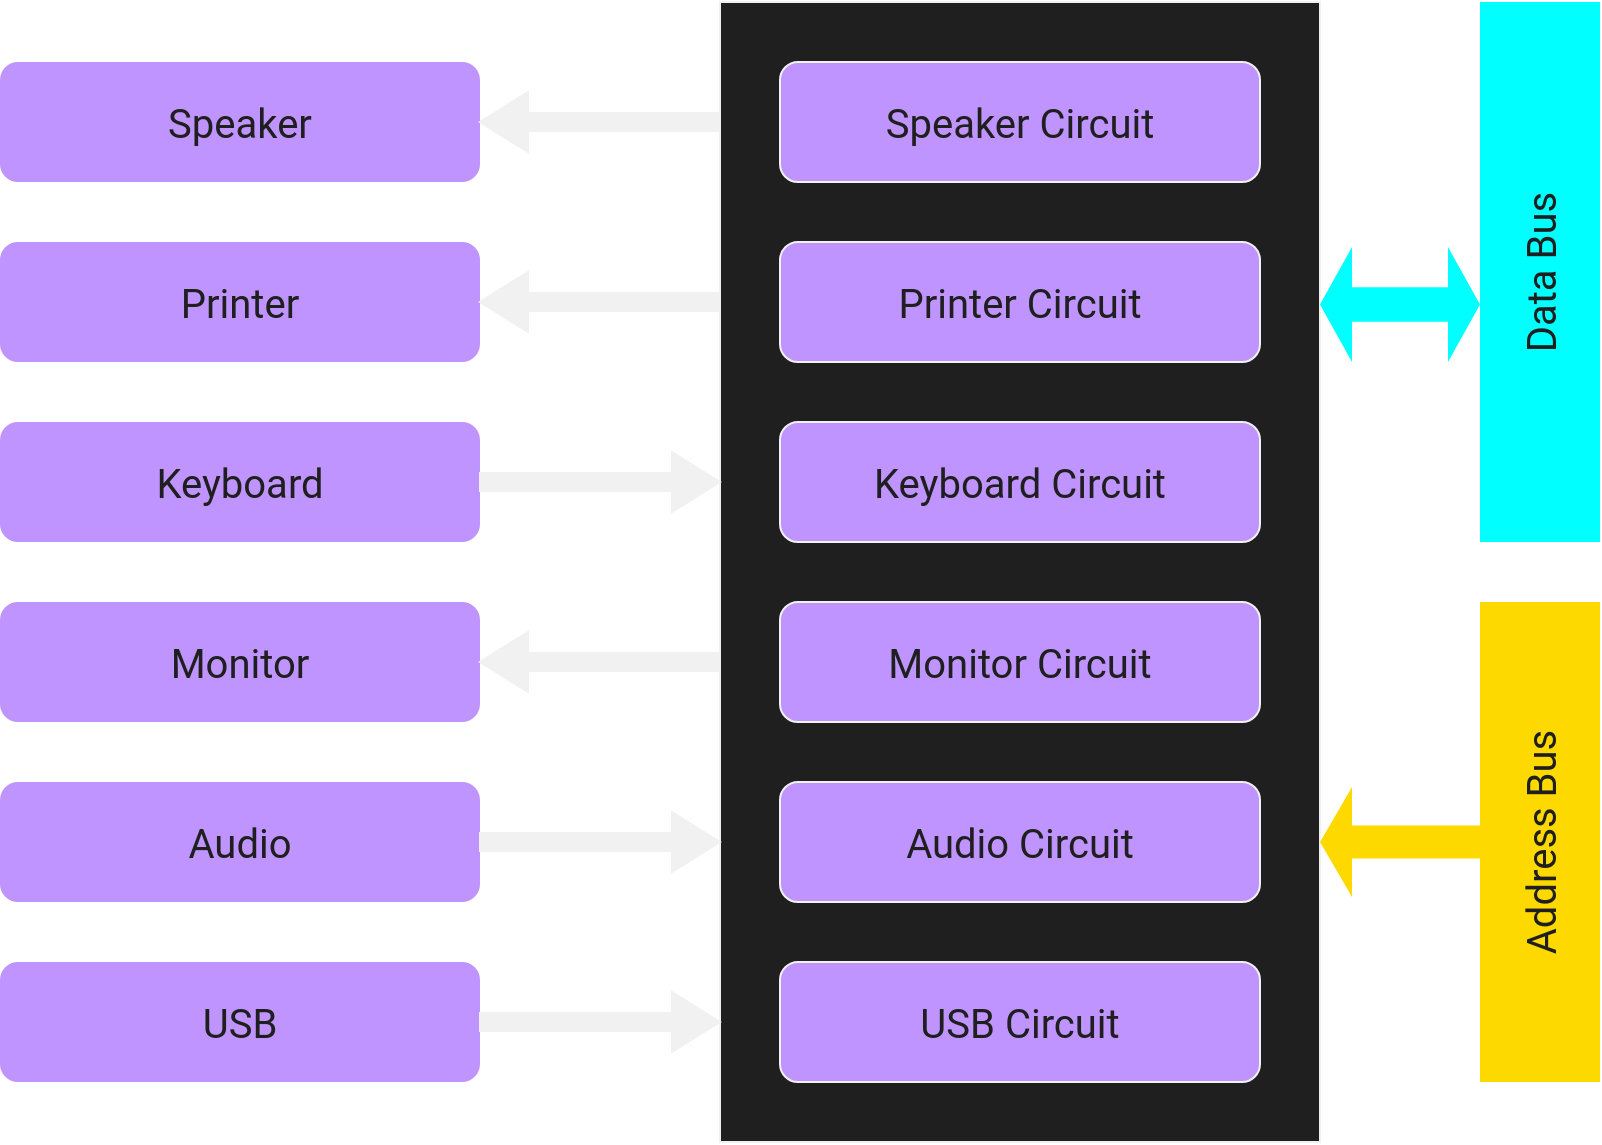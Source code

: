 <mxfile>
    <diagram id="1wHO9LG61qxGjXbxwzcN" name="Page-1">
        <mxGraphModel dx="196" dy="745" grid="1" gridSize="10" guides="1" tooltips="1" connect="1" arrows="1" fold="1" page="1" pageScale="1" pageWidth="827" pageHeight="1169" math="0" shadow="0">
            <root>
                <mxCell id="0"/>
                <mxCell id="1" parent="0"/>
                <mxCell id="45" value="" style="rounded=0;whiteSpace=wrap;html=1;fillColor=#1F1F1F;strokeColor=#F1F1F1;fontFamily=Roboto;fontSource=https%3A%2F%2Ffonts.googleapis.com%2Fcss%3Ffamily%3DRoboto;fontColor=#F1F1F1;fontSize=20;" vertex="1" parent="1">
                    <mxGeometry x="1280" y="390" width="300" height="570" as="geometry"/>
                </mxCell>
                <mxCell id="46" value="Speaker Circuit" style="rounded=1;whiteSpace=wrap;html=1;strokeColor=#F1F1F1;fillColor=#BF94FF;fontFamily=Roboto;fontSource=https%3A%2F%2Ffonts.googleapis.com%2Fcss%3Ffamily%3DRoboto;fontColor=#1F1F1F;fontSize=20;" vertex="1" parent="1">
                    <mxGeometry x="1310" y="420" width="240" height="60" as="geometry"/>
                </mxCell>
                <mxCell id="47" value="Printer Circuit" style="rounded=1;whiteSpace=wrap;html=1;strokeColor=#F1F1F1;fillColor=#BF94FF;fontFamily=Roboto;fontSource=https%3A%2F%2Ffonts.googleapis.com%2Fcss%3Ffamily%3DRoboto;fontColor=#1F1F1F;fontSize=20;" vertex="1" parent="1">
                    <mxGeometry x="1310" y="510" width="240" height="60" as="geometry"/>
                </mxCell>
                <mxCell id="48" value="Keyboard Circuit" style="rounded=1;whiteSpace=wrap;html=1;strokeColor=#F1F1F1;fillColor=#BF94FF;fontFamily=Roboto;fontSource=https%3A%2F%2Ffonts.googleapis.com%2Fcss%3Ffamily%3DRoboto;fontColor=#1F1F1F;fontSize=20;" vertex="1" parent="1">
                    <mxGeometry x="1310" y="600" width="240" height="60" as="geometry"/>
                </mxCell>
                <mxCell id="49" value="Monitor Circuit" style="rounded=1;whiteSpace=wrap;html=1;strokeColor=#F1F1F1;fillColor=#BF94FF;fontFamily=Roboto;fontSource=https%3A%2F%2Ffonts.googleapis.com%2Fcss%3Ffamily%3DRoboto;fontColor=#1F1F1F;fontSize=20;" vertex="1" parent="1">
                    <mxGeometry x="1310" y="690" width="240" height="60" as="geometry"/>
                </mxCell>
                <mxCell id="50" value="Audio Circuit" style="rounded=1;whiteSpace=wrap;html=1;strokeColor=#F1F1F1;fillColor=#BF94FF;fontFamily=Roboto;fontSource=https%3A%2F%2Ffonts.googleapis.com%2Fcss%3Ffamily%3DRoboto;fontColor=#1F1F1F;fontSize=20;" vertex="1" parent="1">
                    <mxGeometry x="1310" y="780" width="240" height="60" as="geometry"/>
                </mxCell>
                <mxCell id="51" value="USB Circuit" style="rounded=1;whiteSpace=wrap;html=1;strokeColor=#F1F1F1;fillColor=#BF94FF;fontFamily=Roboto;fontSource=https%3A%2F%2Ffonts.googleapis.com%2Fcss%3Ffamily%3DRoboto;fontColor=#1F1F1F;fontSize=20;" vertex="1" parent="1">
                    <mxGeometry x="1310" y="870" width="240" height="60" as="geometry"/>
                </mxCell>
                <mxCell id="52" value="Data Bus" style="rounded=0;whiteSpace=wrap;html=1;strokeColor=none;fillColor=#00FFFF;horizontal=0;fontFamily=Roboto;fontSource=https%3A%2F%2Ffonts.googleapis.com%2Fcss%3Ffamily%3DRoboto;fontColor=#1F1F1F;fontSize=20;" vertex="1" parent="1">
                    <mxGeometry x="1660" y="390" width="60" height="270" as="geometry"/>
                </mxCell>
                <mxCell id="53" value="Address Bus" style="rounded=0;whiteSpace=wrap;html=1;strokeColor=none;fillColor=#FDD900;horizontal=0;fontFamily=Roboto;fontSource=https%3A%2F%2Ffonts.googleapis.com%2Fcss%3Ffamily%3DRoboto;fontColor=#1F1F1F;fontSize=20;" vertex="1" parent="1">
                    <mxGeometry x="1660" y="690" width="60" height="240" as="geometry"/>
                </mxCell>
                <mxCell id="55" value="Speaker" style="rounded=1;whiteSpace=wrap;html=1;strokeColor=none;fillColor=#BF94FF;fontFamily=Roboto;fontSource=https%3A%2F%2Ffonts.googleapis.com%2Fcss%3Ffamily%3DRoboto;fontColor=#1F1F1F;fontSize=20;" vertex="1" parent="1">
                    <mxGeometry x="920" y="420" width="240" height="60" as="geometry"/>
                </mxCell>
                <mxCell id="56" value="Printer" style="rounded=1;whiteSpace=wrap;html=1;strokeColor=none;fillColor=#BF94FF;fontFamily=Roboto;fontSource=https%3A%2F%2Ffonts.googleapis.com%2Fcss%3Ffamily%3DRoboto;fontColor=#1F1F1F;fontSize=20;" vertex="1" parent="1">
                    <mxGeometry x="920" y="510" width="240" height="60" as="geometry"/>
                </mxCell>
                <mxCell id="57" value="Keyboard" style="rounded=1;whiteSpace=wrap;html=1;strokeColor=none;fillColor=#BF94FF;fontFamily=Roboto;fontSource=https%3A%2F%2Ffonts.googleapis.com%2Fcss%3Ffamily%3DRoboto;fontColor=#1F1F1F;fontSize=20;" vertex="1" parent="1">
                    <mxGeometry x="920" y="600" width="240" height="60" as="geometry"/>
                </mxCell>
                <mxCell id="58" value="Monitor" style="rounded=1;whiteSpace=wrap;html=1;strokeColor=none;fillColor=#BF94FF;fontFamily=Roboto;fontSource=https%3A%2F%2Ffonts.googleapis.com%2Fcss%3Ffamily%3DRoboto;fontColor=#1F1F1F;fontSize=20;" vertex="1" parent="1">
                    <mxGeometry x="920" y="690" width="240" height="60" as="geometry"/>
                </mxCell>
                <mxCell id="59" value="Audio" style="rounded=1;whiteSpace=wrap;html=1;strokeColor=none;fillColor=#BF94FF;fontFamily=Roboto;fontSource=https%3A%2F%2Ffonts.googleapis.com%2Fcss%3Ffamily%3DRoboto;fontColor=#1F1F1F;fontSize=20;" vertex="1" parent="1">
                    <mxGeometry x="920" y="780" width="240" height="60" as="geometry"/>
                </mxCell>
                <mxCell id="60" value="USB" style="rounded=1;whiteSpace=wrap;html=1;strokeColor=none;fillColor=#BF94FF;fontFamily=Roboto;fontSource=https%3A%2F%2Ffonts.googleapis.com%2Fcss%3Ffamily%3DRoboto;fontColor=#1F1F1F;fontSize=20;" vertex="1" parent="1">
                    <mxGeometry x="920" y="870" width="240" height="60" as="geometry"/>
                </mxCell>
                <mxCell id="61" value="" style="shape=singleArrow;direction=west;whiteSpace=wrap;html=1;strokeColor=#F1F1F1;fillColor=#F1F1F1;fontFamily=Roboto;fontSource=https%3A%2F%2Ffonts.googleapis.com%2Fcss%3Ffamily%3DRoboto;fontColor=#F1F1F1;fontSize=20;" vertex="1" parent="1">
                    <mxGeometry x="1160" y="435" width="120" height="30" as="geometry"/>
                </mxCell>
                <mxCell id="62" value="" style="shape=singleArrow;direction=west;whiteSpace=wrap;html=1;strokeColor=#F1F1F1;fillColor=#F1F1F1;fontFamily=Roboto;fontSource=https%3A%2F%2Ffonts.googleapis.com%2Fcss%3Ffamily%3DRoboto;fontColor=#F1F1F1;fontSize=20;" vertex="1" parent="1">
                    <mxGeometry x="1160" y="525" width="120" height="30" as="geometry"/>
                </mxCell>
                <mxCell id="64" value="" style="shape=singleArrow;direction=west;whiteSpace=wrap;html=1;fontFamily=Roboto;fontSource=https%3A%2F%2Ffonts.googleapis.com%2Fcss%3Ffamily%3DRoboto;fontColor=#F1F1F1;strokeColor=none;fillColor=#FDD900;fontSize=20;" vertex="1" parent="1">
                    <mxGeometry x="1580" y="782.5" width="80" height="55" as="geometry"/>
                </mxCell>
                <mxCell id="69" value="" style="shape=singleArrow;direction=west;whiteSpace=wrap;html=1;strokeColor=#F1F1F1;fillColor=#F1F1F1;fontFamily=Roboto;fontSource=https%3A%2F%2Ffonts.googleapis.com%2Fcss%3Ffamily%3DRoboto;fontColor=#F1F1F1;fontSize=20;flipH=1;" vertex="1" parent="1">
                    <mxGeometry x="1160" y="615" width="120" height="30" as="geometry"/>
                </mxCell>
                <mxCell id="70" value="" style="shape=singleArrow;direction=west;whiteSpace=wrap;html=1;strokeColor=#F1F1F1;fillColor=#F1F1F1;fontFamily=Roboto;fontSource=https%3A%2F%2Ffonts.googleapis.com%2Fcss%3Ffamily%3DRoboto;fontColor=#F1F1F1;fontSize=20;flipH=1;" vertex="1" parent="1">
                    <mxGeometry x="1160" y="795" width="120" height="30" as="geometry"/>
                </mxCell>
                <mxCell id="71" value="" style="shape=singleArrow;direction=west;whiteSpace=wrap;html=1;strokeColor=#F1F1F1;fillColor=#F1F1F1;fontFamily=Roboto;fontSource=https%3A%2F%2Ffonts.googleapis.com%2Fcss%3Ffamily%3DRoboto;fontColor=#F1F1F1;fontSize=20;flipH=1;" vertex="1" parent="1">
                    <mxGeometry x="1160" y="885" width="120" height="30" as="geometry"/>
                </mxCell>
                <mxCell id="72" value="" style="shape=singleArrow;direction=west;whiteSpace=wrap;html=1;strokeColor=#F1F1F1;fillColor=#F1F1F1;fontFamily=Roboto;fontSource=https%3A%2F%2Ffonts.googleapis.com%2Fcss%3Ffamily%3DRoboto;fontColor=#F1F1F1;fontSize=20;" vertex="1" parent="1">
                    <mxGeometry x="1160" y="705" width="120" height="30" as="geometry"/>
                </mxCell>
                <mxCell id="75" value="" style="shape=doubleArrow;whiteSpace=wrap;html=1;strokeColor=none;fillColor=#00FFFF;fontFamily=Roboto;fontSource=https%3A%2F%2Ffonts.googleapis.com%2Fcss%3Ffamily%3DRoboto;fontSize=20;" vertex="1" parent="1">
                    <mxGeometry x="1580" y="512.5" width="80" height="57.5" as="geometry"/>
                </mxCell>
            </root>
        </mxGraphModel>
    </diagram>
</mxfile>
